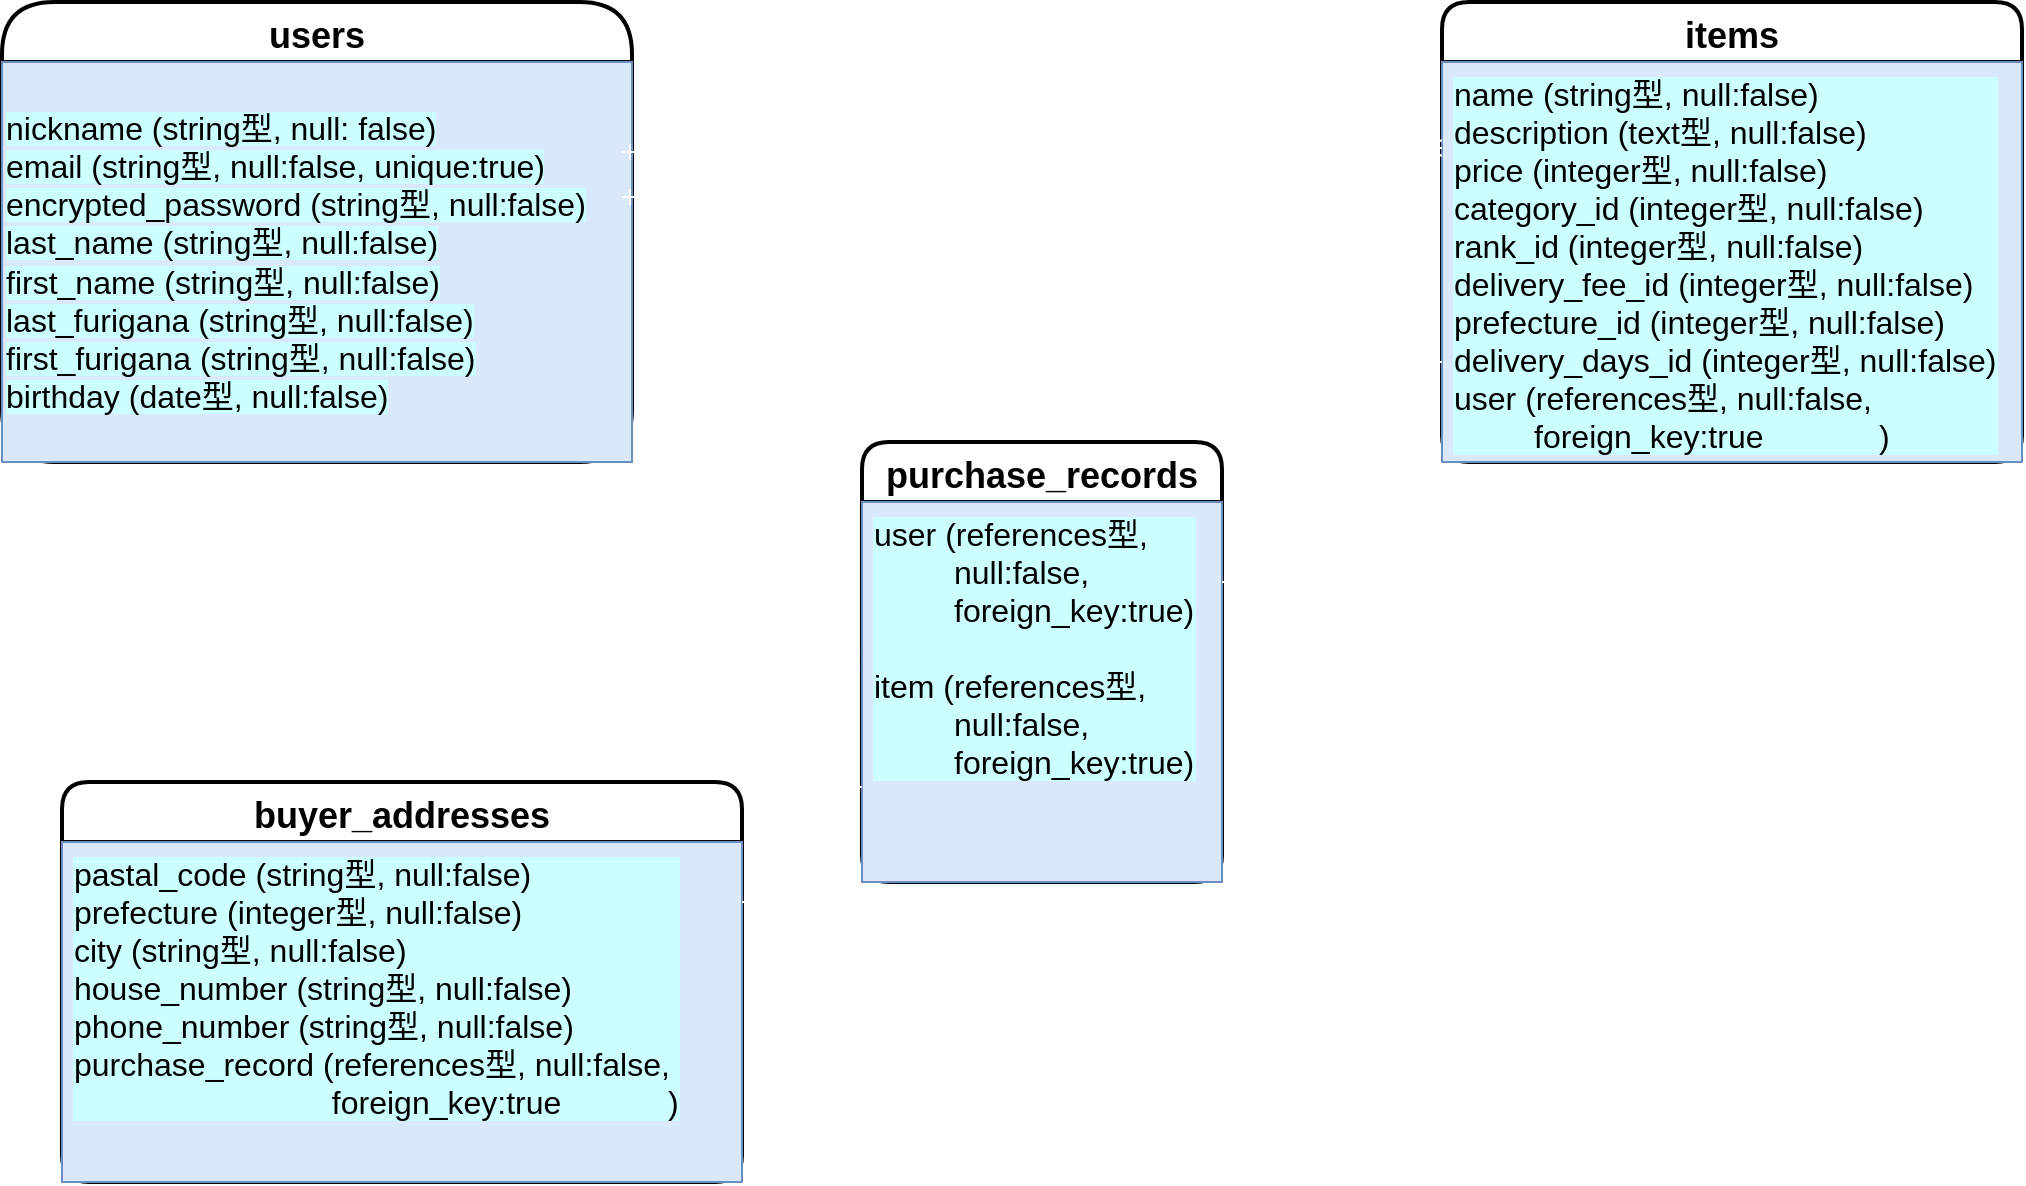 <mxfile version="13.10.0" type="embed">
    <diagram id="XJ5F2q5bCtW_ViS5CrRk" name="ページ1">
        <mxGraphModel dx="1958" dy="860" grid="1" gridSize="10" guides="1" tooltips="1" connect="1" arrows="1" fold="1" page="1" pageScale="1" pageWidth="827" pageHeight="1169" math="0" shadow="0">
            <root>
                <mxCell id="0"/>
                <mxCell id="1" parent="0"/>
                <mxCell id="6" value="users" style="swimlane;childLayout=stackLayout;horizontal=1;startSize=30;horizontalStack=0;rounded=1;fontSize=18;fontStyle=1;strokeWidth=2;resizeParent=0;resizeLast=1;shadow=0;dashed=0;align=center;arcSize=29;" vertex="1" parent="1">
                    <mxGeometry x="-110" y="70" width="315" height="230" as="geometry">
                        <mxRectangle x="40" y="70" width="70" height="30" as="alternateBounds"/>
                    </mxGeometry>
                </mxCell>
                <mxCell id="22" value="&lt;font color=&quot;#000000&quot; style=&quot;background-color: rgb(204 , 255 , 255)&quot;&gt;nickname (string型, null: false)&lt;br&gt;&lt;/font&gt;&lt;div&gt;&lt;font color=&quot;#000000&quot; style=&quot;background-color: rgb(204 , 255 , 255)&quot;&gt;email (string型, null:false, unique:true)&lt;/font&gt;&lt;/div&gt;&lt;div&gt;&lt;font color=&quot;#000000&quot; style=&quot;background-color: rgb(204 , 255 , 255)&quot;&gt;encrypted_password (string型, null:false)&lt;/font&gt;&lt;/div&gt;&lt;div&gt;&lt;font color=&quot;#000000&quot; style=&quot;background-color: rgb(204 , 255 , 255)&quot;&gt;last_name (string型, null:false)&lt;/font&gt;&lt;/div&gt;&lt;div&gt;&lt;font color=&quot;#000000&quot; style=&quot;background-color: rgb(204 , 255 , 255)&quot;&gt;first_name (string型, null:false)&lt;/font&gt;&lt;/div&gt;&lt;div&gt;&lt;font color=&quot;#000000&quot; style=&quot;background-color: rgb(204 , 255 , 255)&quot;&gt;last_furigana (string型, null:false)&lt;/font&gt;&lt;/div&gt;&lt;div&gt;&lt;font color=&quot;#000000&quot; style=&quot;background-color: rgb(204 , 255 , 255)&quot;&gt;first_furigana (string型, null:false)&lt;/font&gt;&lt;/div&gt;&lt;div&gt;&lt;font color=&quot;#000000&quot; style=&quot;background-color: rgb(204 , 255 , 255)&quot;&gt;birthday (date型, null:false)&lt;/font&gt;&lt;/div&gt;" style="text;html=1;align=left;verticalAlign=middle;resizable=0;points=[];autosize=1;fontSize=16;fillColor=#dae8fc;strokeColor=#6c8ebf;" vertex="1" parent="6">
                    <mxGeometry y="30" width="315" height="200" as="geometry"/>
                </mxCell>
                <mxCell id="8" value="items" style="swimlane;childLayout=stackLayout;horizontal=1;startSize=30;horizontalStack=0;rounded=1;fontSize=18;fontStyle=1;strokeWidth=2;resizeParent=0;resizeLast=1;shadow=0;dashed=0;align=center;" vertex="1" parent="1">
                    <mxGeometry x="610" y="70" width="290" height="230" as="geometry"/>
                </mxCell>
                <mxCell id="9" value="name (string型, null:false)&#10;description (text型, null:false)&#10;price (integer型, null:false)&#10;category_id (integer型, null:false)&#10;rank_id (integer型, null:false)&#10;delivery_fee_id (integer型, null:false)&#10;prefecture_id (integer型, null:false)&#10;delivery_days_id (integer型, null:false)&#10;user (references型, null:false,&#10;         foreign_key:true             )" style="align=left;strokeColor=#6c8ebf;fillColor=#dae8fc;spacingLeft=4;fontSize=16;verticalAlign=top;resizable=0;rotatable=0;part=1;fontStyle=0;fontColor=#000000;labelBackgroundColor=#CCFFFF;" vertex="1" parent="8">
                    <mxGeometry y="30" width="290" height="200" as="geometry"/>
                </mxCell>
                <mxCell id="10" value="purchase_records" style="swimlane;childLayout=stackLayout;horizontal=1;startSize=30;horizontalStack=0;rounded=1;fontSize=18;fontStyle=1;strokeWidth=2;resizeParent=0;resizeLast=1;shadow=0;dashed=0;align=center;" vertex="1" parent="1">
                    <mxGeometry x="320" y="290" width="180" height="220" as="geometry"/>
                </mxCell>
                <mxCell id="11" value="user (references型,&#10;         null:false,&#10;         foreign_key:true)&#10;&#10;item (references型,&#10;         null:false,&#10;         foreign_key:true)" style="align=left;strokeColor=#6c8ebf;fillColor=#dae8fc;spacingLeft=4;fontSize=16;verticalAlign=top;resizable=0;rotatable=0;part=1;fontColor=#000000;labelBackgroundColor=#CCFFFF;" vertex="1" parent="10">
                    <mxGeometry y="30" width="180" height="190" as="geometry"/>
                </mxCell>
                <mxCell id="12" value="buyer_addresses" style="swimlane;childLayout=stackLayout;horizontal=1;startSize=30;horizontalStack=0;rounded=1;fontSize=18;fontStyle=1;strokeWidth=2;resizeParent=0;resizeLast=1;shadow=0;dashed=0;align=center;" vertex="1" parent="1">
                    <mxGeometry x="-80" y="460" width="340" height="200" as="geometry"/>
                </mxCell>
                <mxCell id="13" value="pastal_code (string型, null:false)&#10;prefecture (integer型, null:false)&#10;city (string型, null:false)&#10;house_number (string型, null:false)&#10;phone_number (string型, null:false)&#10;purchase_record (references型, null:false,&#10;                             foreign_key:true            )" style="align=left;strokeColor=#6c8ebf;fillColor=#dae8fc;spacingLeft=4;fontSize=16;verticalAlign=top;resizable=0;rotatable=0;part=1;fontColor=#000000;labelBackgroundColor=#CCFFFF;" vertex="1" parent="12">
                    <mxGeometry y="30" width="340" height="170" as="geometry"/>
                </mxCell>
                <mxCell id="14" value="" style="edgeStyle=entityRelationEdgeStyle;fontSize=12;html=1;endArrow=ERoneToMany;startArrow=ERmandOne;exitX=1;exitY=0.5;exitDx=0;exitDy=0;entryX=0;entryY=0.215;entryDx=0;entryDy=0;entryPerimeter=0;strokeWidth=1;jumpSize=6;fillColor=#f5f5f5;strokeColor=#FFFFFF;" edge="1" parent="1" target="9">
                    <mxGeometry width="100" height="100" relative="1" as="geometry">
                        <mxPoint x="200" y="145" as="sourcePoint"/>
                        <mxPoint x="605" y="145" as="targetPoint"/>
                    </mxGeometry>
                </mxCell>
                <mxCell id="15" value="" style="edgeStyle=entityRelationEdgeStyle;fontSize=12;html=1;endArrow=ERoneToMany;startArrow=ERmandOne;exitX=1;exitY=0.75;exitDx=0;exitDy=0;entryX=-0.006;entryY=0.422;entryDx=0;entryDy=0;entryPerimeter=0;fillColor=#f5f5f5;strokeColor=#FFFFFF;" edge="1" parent="1" target="11">
                    <mxGeometry width="100" height="100" relative="1" as="geometry">
                        <mxPoint x="200" y="167.5" as="sourcePoint"/>
                        <mxPoint x="220" y="270" as="targetPoint"/>
                    </mxGeometry>
                </mxCell>
                <mxCell id="17" value="" style="edgeStyle=entityRelationEdgeStyle;fontSize=12;html=1;endArrow=ERmandOne;startArrow=ERmandOne;entryX=0;entryY=0.75;entryDx=0;entryDy=0;fillColor=#f5f5f5;strokeColor=#FFFFFF;" edge="1" parent="1" target="9">
                    <mxGeometry width="100" height="100" relative="1" as="geometry">
                        <mxPoint x="500" y="360" as="sourcePoint"/>
                        <mxPoint x="610" y="170" as="targetPoint"/>
                    </mxGeometry>
                </mxCell>
                <mxCell id="18" value="" style="edgeStyle=entityRelationEdgeStyle;fontSize=12;html=1;endArrow=ERmandOne;startArrow=ERmandOne;entryX=0;entryY=0.75;entryDx=0;entryDy=0;fillColor=#f5f5f5;strokeColor=#FFFFFF;" edge="1" parent="1" target="11">
                    <mxGeometry width="100" height="100" relative="1" as="geometry">
                        <mxPoint x="260" y="520" as="sourcePoint"/>
                        <mxPoint x="180" y="450" as="targetPoint"/>
                    </mxGeometry>
                </mxCell>
            </root>
        </mxGraphModel>
    </diagram>
</mxfile>